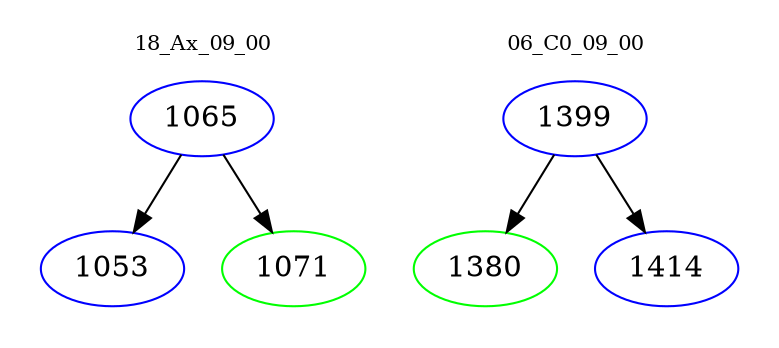 digraph{
subgraph cluster_0 {
color = white
label = "18_Ax_09_00";
fontsize=10;
T0_1065 [label="1065", color="blue"]
T0_1065 -> T0_1053 [color="black"]
T0_1053 [label="1053", color="blue"]
T0_1065 -> T0_1071 [color="black"]
T0_1071 [label="1071", color="green"]
}
subgraph cluster_1 {
color = white
label = "06_C0_09_00";
fontsize=10;
T1_1399 [label="1399", color="blue"]
T1_1399 -> T1_1380 [color="black"]
T1_1380 [label="1380", color="green"]
T1_1399 -> T1_1414 [color="black"]
T1_1414 [label="1414", color="blue"]
}
}
